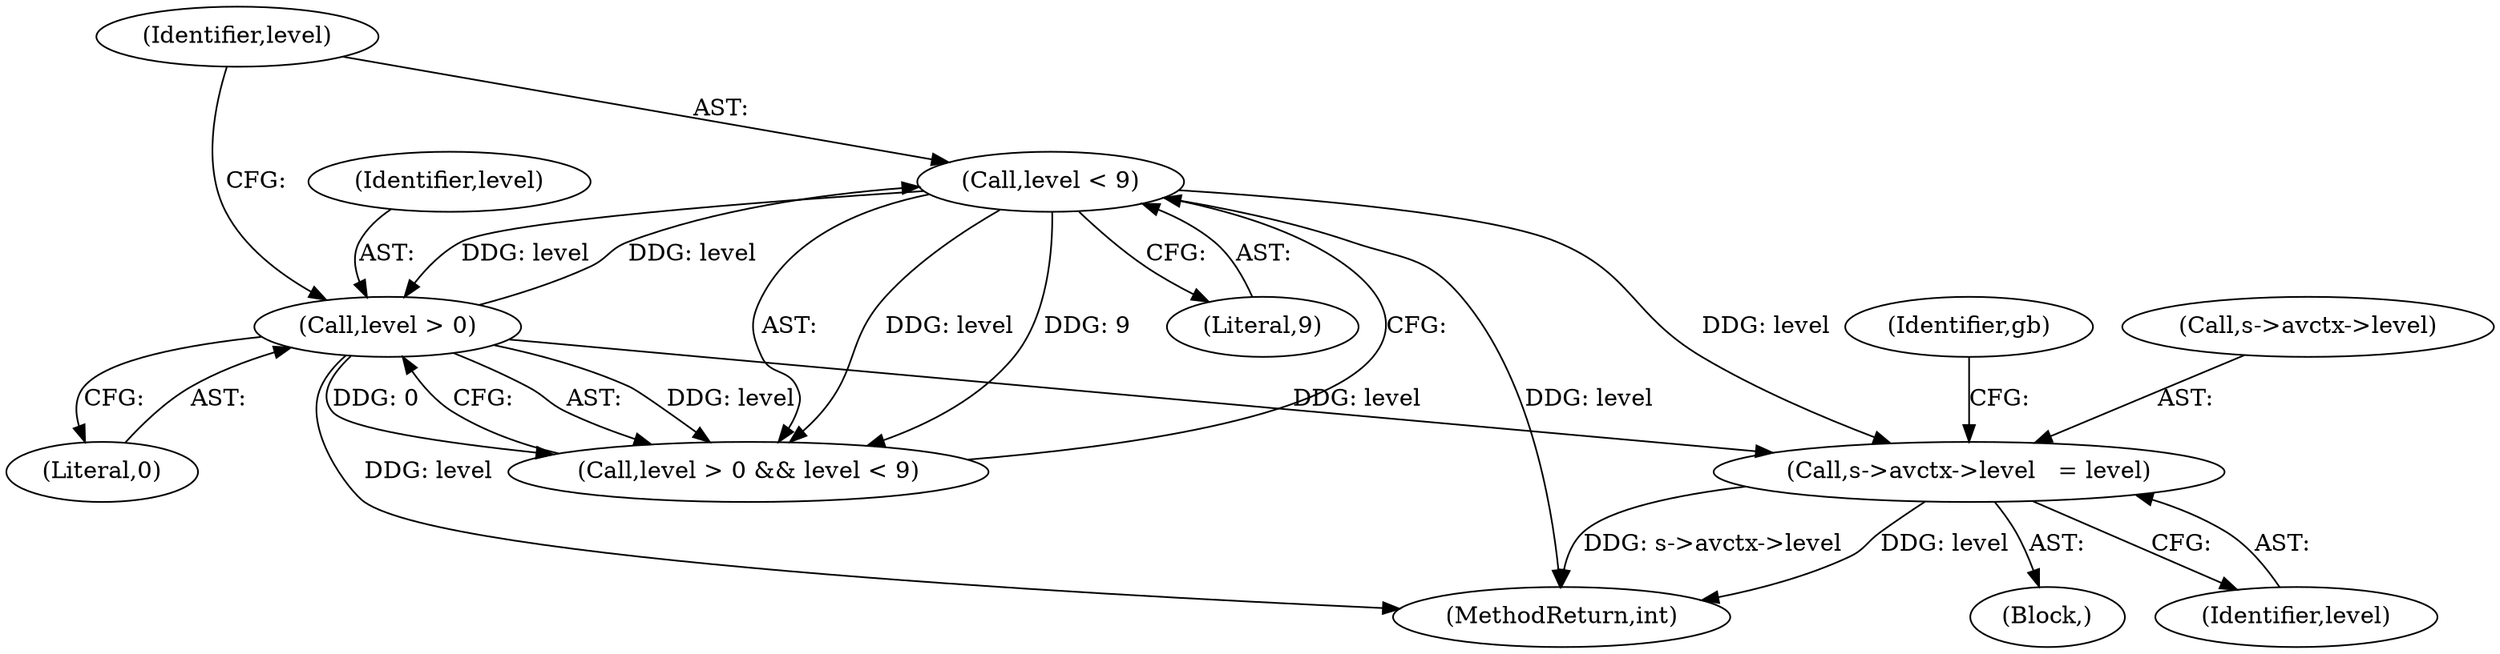 digraph "0_FFmpeg_bd27a9364ca274ca97f1df6d984e88a0700fb235_2@pointer" {
"1000671" [label="(Call,s->avctx->level   = level)"];
"1000636" [label="(Call,level < 9)"];
"1000633" [label="(Call,level > 0)"];
"1000711" [label="(Identifier,gb)"];
"1000635" [label="(Literal,0)"];
"1000636" [label="(Call,level < 9)"];
"1000633" [label="(Call,level > 0)"];
"1000638" [label="(Literal,9)"];
"1000672" [label="(Call,s->avctx->level)"];
"1000677" [label="(Identifier,level)"];
"1000637" [label="(Identifier,level)"];
"1000671" [label="(Call,s->avctx->level   = level)"];
"1000634" [label="(Identifier,level)"];
"1000632" [label="(Call,level > 0 && level < 9)"];
"1000617" [label="(Block,)"];
"1000769" [label="(MethodReturn,int)"];
"1000671" -> "1000617"  [label="AST: "];
"1000671" -> "1000677"  [label="CFG: "];
"1000672" -> "1000671"  [label="AST: "];
"1000677" -> "1000671"  [label="AST: "];
"1000711" -> "1000671"  [label="CFG: "];
"1000671" -> "1000769"  [label="DDG: level"];
"1000671" -> "1000769"  [label="DDG: s->avctx->level"];
"1000636" -> "1000671"  [label="DDG: level"];
"1000633" -> "1000671"  [label="DDG: level"];
"1000636" -> "1000632"  [label="AST: "];
"1000636" -> "1000638"  [label="CFG: "];
"1000637" -> "1000636"  [label="AST: "];
"1000638" -> "1000636"  [label="AST: "];
"1000632" -> "1000636"  [label="CFG: "];
"1000636" -> "1000769"  [label="DDG: level"];
"1000636" -> "1000633"  [label="DDG: level"];
"1000636" -> "1000632"  [label="DDG: level"];
"1000636" -> "1000632"  [label="DDG: 9"];
"1000633" -> "1000636"  [label="DDG: level"];
"1000633" -> "1000632"  [label="AST: "];
"1000633" -> "1000635"  [label="CFG: "];
"1000634" -> "1000633"  [label="AST: "];
"1000635" -> "1000633"  [label="AST: "];
"1000637" -> "1000633"  [label="CFG: "];
"1000632" -> "1000633"  [label="CFG: "];
"1000633" -> "1000769"  [label="DDG: level"];
"1000633" -> "1000632"  [label="DDG: level"];
"1000633" -> "1000632"  [label="DDG: 0"];
}
